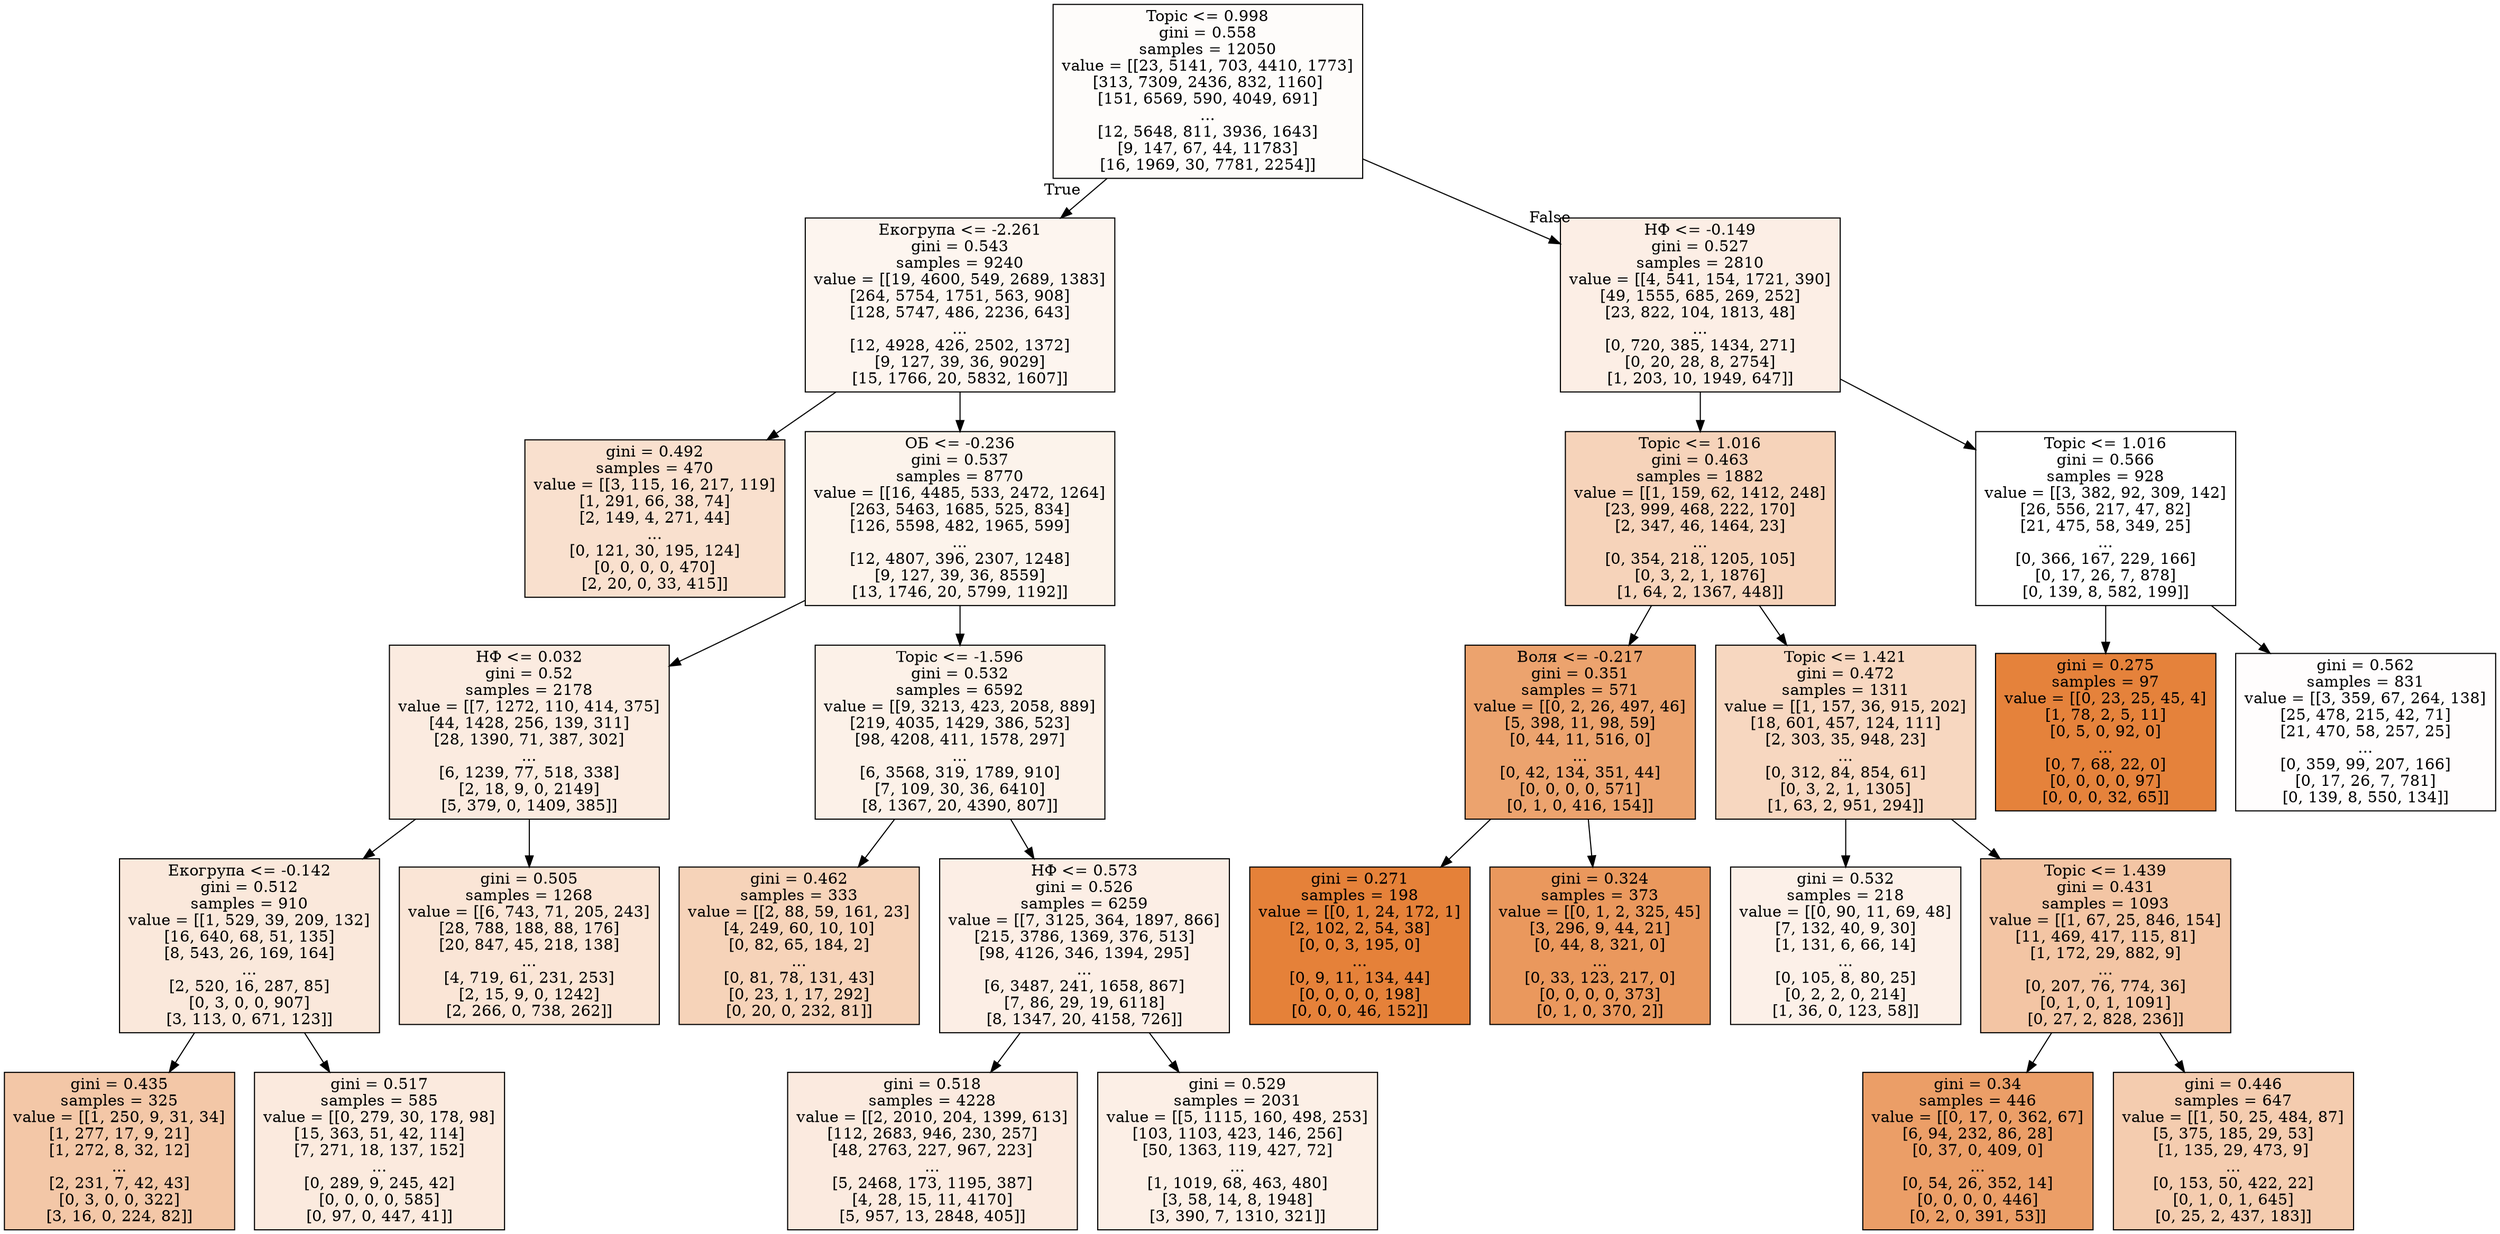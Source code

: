 digraph Tree {
node [shape=box, style="filled", color="black"] ;
0 [label="Topic <= 0.998\ngini = 0.558\nsamples = 12050\nvalue = [[23, 5141, 703, 4410, 1773]\n[313, 7309, 2436, 832, 1160]\n[151, 6569, 590, 4049, 691]\n...\n[12, 5648, 811, 3936, 1643]\n[9, 147, 67, 44, 11783]\n[16, 1969, 30, 7781, 2254]]", fillcolor="#fefcfa"] ;
1 [label="Екогрупа <= -2.261\ngini = 0.543\nsamples = 9240\nvalue = [[19, 4600, 549, 2689, 1383]\n[264, 5754, 1751, 563, 908]\n[128, 5747, 486, 2236, 643]\n...\n[12, 4928, 426, 2502, 1372]\n[9, 127, 39, 36, 9029]\n[15, 1766, 20, 5832, 1607]]", fillcolor="#fdf5ef"] ;
0 -> 1 [labeldistance=2.5, labelangle=45, headlabel="True"] ;
5 [label="gini = 0.492\nsamples = 470\nvalue = [[3, 115, 16, 217, 119]\n[1, 291, 66, 38, 74]\n[2, 149, 4, 271, 44]\n...\n[0, 121, 30, 195, 124]\n[0, 0, 0, 0, 470]\n[2, 20, 0, 33, 415]]", fillcolor="#f9e0ce"] ;
1 -> 5 ;
6 [label="ОБ <= -0.236\ngini = 0.537\nsamples = 8770\nvalue = [[16, 4485, 533, 2472, 1264]\n[263, 5463, 1685, 525, 834]\n[126, 5598, 482, 1965, 599]\n...\n[12, 4807, 396, 2307, 1248]\n[9, 127, 39, 36, 8559]\n[13, 1746, 20, 5799, 1192]]", fillcolor="#fcf3eb"] ;
1 -> 6 ;
7 [label="НФ <= 0.032\ngini = 0.52\nsamples = 2178\nvalue = [[7, 1272, 110, 414, 375]\n[44, 1428, 256, 139, 311]\n[28, 1390, 71, 387, 302]\n...\n[6, 1239, 77, 518, 338]\n[2, 18, 9, 0, 2149]\n[5, 379, 0, 1409, 385]]", fillcolor="#fbebe0"] ;
6 -> 7 ;
21 [label="Екогрупа <= -0.142\ngini = 0.512\nsamples = 910\nvalue = [[1, 529, 39, 209, 132]\n[16, 640, 68, 51, 135]\n[8, 543, 26, 169, 164]\n...\n[2, 520, 16, 287, 85]\n[0, 3, 0, 0, 907]\n[3, 113, 0, 671, 123]]", fillcolor="#fae8db"] ;
7 -> 21 ;
25 [label="gini = 0.435\nsamples = 325\nvalue = [[1, 250, 9, 31, 34]\n[1, 277, 17, 9, 21]\n[1, 272, 8, 32, 12]\n...\n[2, 231, 7, 42, 43]\n[0, 3, 0, 0, 322]\n[3, 16, 0, 224, 82]]", fillcolor="#f3c7a7"] ;
21 -> 25 ;
26 [label="gini = 0.517\nsamples = 585\nvalue = [[0, 279, 30, 178, 98]\n[15, 363, 51, 42, 114]\n[7, 271, 18, 137, 152]\n...\n[0, 289, 9, 245, 42]\n[0, 0, 0, 0, 585]\n[0, 97, 0, 447, 41]]", fillcolor="#fbeade"] ;
21 -> 26 ;
22 [label="gini = 0.505\nsamples = 1268\nvalue = [[6, 743, 71, 205, 243]\n[28, 788, 188, 88, 176]\n[20, 847, 45, 218, 138]\n...\n[4, 719, 61, 231, 253]\n[2, 15, 9, 0, 1242]\n[2, 266, 0, 738, 262]]", fillcolor="#fae5d6"] ;
7 -> 22 ;
8 [label="Topic <= -1.596\ngini = 0.532\nsamples = 6592\nvalue = [[9, 3213, 423, 2058, 889]\n[219, 4035, 1429, 386, 523]\n[98, 4208, 411, 1578, 297]\n...\n[6, 3568, 319, 1789, 910]\n[7, 109, 30, 36, 6410]\n[8, 1367, 20, 4390, 807]]", fillcolor="#fcf1e8"] ;
6 -> 8 ;
9 [label="gini = 0.462\nsamples = 333\nvalue = [[2, 88, 59, 161, 23]\n[4, 249, 60, 10, 10]\n[0, 82, 65, 184, 2]\n...\n[0, 81, 78, 131, 43]\n[0, 23, 1, 17, 292]\n[0, 20, 0, 232, 81]]", fillcolor="#f6d3b9"] ;
8 -> 9 ;
10 [label="НФ <= 0.573\ngini = 0.526\nsamples = 6259\nvalue = [[7, 3125, 364, 1897, 866]\n[215, 3786, 1369, 376, 513]\n[98, 4126, 346, 1394, 295]\n...\n[6, 3487, 241, 1658, 867]\n[7, 86, 29, 19, 6118]\n[8, 1347, 20, 4158, 726]]", fillcolor="#fceee5"] ;
8 -> 10 ;
15 [label="gini = 0.518\nsamples = 4228\nvalue = [[2, 2010, 204, 1399, 613]\n[112, 2683, 946, 230, 257]\n[48, 2763, 227, 967, 223]\n...\n[5, 2468, 173, 1195, 387]\n[4, 28, 15, 11, 4170]\n[5, 957, 13, 2848, 405]]", fillcolor="#fbeadf"] ;
10 -> 15 ;
16 [label="gini = 0.529\nsamples = 2031\nvalue = [[5, 1115, 160, 498, 253]\n[103, 1103, 423, 146, 256]\n[50, 1363, 119, 427, 72]\n...\n[1, 1019, 68, 463, 480]\n[3, 58, 14, 8, 1948]\n[3, 390, 7, 1310, 321]]", fillcolor="#fcefe6"] ;
10 -> 16 ;
2 [label="НФ <= -0.149\ngini = 0.527\nsamples = 2810\nvalue = [[4, 541, 154, 1721, 390]\n[49, 1555, 685, 269, 252]\n[23, 822, 104, 1813, 48]\n...\n[0, 720, 385, 1434, 271]\n[0, 20, 28, 8, 2754]\n[1, 203, 10, 1949, 647]]", fillcolor="#fceee5"] ;
0 -> 2 [labeldistance=2.5, labelangle=-45, headlabel="False"] ;
3 [label="Topic <= 1.016\ngini = 0.463\nsamples = 1882\nvalue = [[1, 159, 62, 1412, 248]\n[23, 999, 468, 222, 170]\n[2, 347, 46, 1464, 23]\n...\n[0, 354, 218, 1205, 105]\n[0, 3, 2, 1, 1876]\n[1, 64, 2, 1367, 448]]", fillcolor="#f6d3ba"] ;
2 -> 3 ;
11 [label="Воля <= -0.217\ngini = 0.351\nsamples = 571\nvalue = [[0, 2, 26, 497, 46]\n[5, 398, 11, 98, 59]\n[0, 44, 11, 516, 0]\n...\n[0, 42, 134, 351, 44]\n[0, 0, 0, 0, 571]\n[0, 1, 0, 416, 154]]", fillcolor="#eca36e"] ;
3 -> 11 ;
23 [label="gini = 0.271\nsamples = 198\nvalue = [[0, 1, 24, 172, 1]\n[2, 102, 2, 54, 38]\n[0, 0, 3, 195, 0]\n...\n[0, 9, 11, 134, 44]\n[0, 0, 0, 0, 198]\n[0, 0, 0, 46, 152]]", fillcolor="#e58139"] ;
11 -> 23 ;
24 [label="gini = 0.324\nsamples = 373\nvalue = [[0, 1, 2, 325, 45]\n[3, 296, 9, 44, 21]\n[0, 44, 8, 321, 0]\n...\n[0, 33, 123, 217, 0]\n[0, 0, 0, 0, 373]\n[0, 1, 0, 370, 2]]", fillcolor="#ea985d"] ;
11 -> 24 ;
12 [label="Topic <= 1.421\ngini = 0.472\nsamples = 1311\nvalue = [[1, 157, 36, 915, 202]\n[18, 601, 457, 124, 111]\n[2, 303, 35, 948, 23]\n...\n[0, 312, 84, 854, 61]\n[0, 3, 2, 1, 1305]\n[1, 63, 2, 951, 294]]", fillcolor="#f7d7c0"] ;
3 -> 12 ;
13 [label="gini = 0.532\nsamples = 218\nvalue = [[0, 90, 11, 69, 48]\n[7, 132, 40, 9, 30]\n[1, 131, 6, 66, 14]\n...\n[0, 105, 8, 80, 25]\n[0, 2, 2, 0, 214]\n[1, 36, 0, 123, 58]]", fillcolor="#fcf0e8"] ;
12 -> 13 ;
14 [label="Topic <= 1.439\ngini = 0.431\nsamples = 1093\nvalue = [[1, 67, 25, 846, 154]\n[11, 469, 417, 115, 81]\n[1, 172, 29, 882, 9]\n...\n[0, 207, 76, 774, 36]\n[0, 1, 0, 1, 1091]\n[0, 27, 2, 828, 236]]", fillcolor="#f3c5a4"] ;
12 -> 14 ;
19 [label="gini = 0.34\nsamples = 446\nvalue = [[0, 17, 0, 362, 67]\n[6, 94, 232, 86, 28]\n[0, 37, 0, 409, 0]\n...\n[0, 54, 26, 352, 14]\n[0, 0, 0, 0, 446]\n[0, 2, 0, 391, 53]]", fillcolor="#eb9e67"] ;
14 -> 19 ;
20 [label="gini = 0.446\nsamples = 647\nvalue = [[1, 50, 25, 484, 87]\n[5, 375, 185, 29, 53]\n[1, 135, 29, 473, 9]\n...\n[0, 153, 50, 422, 22]\n[0, 1, 0, 1, 645]\n[0, 25, 2, 437, 183]]", fillcolor="#f4ccaf"] ;
14 -> 20 ;
4 [label="Topic <= 1.016\ngini = 0.566\nsamples = 928\nvalue = [[3, 382, 92, 309, 142]\n[26, 556, 217, 47, 82]\n[21, 475, 58, 349, 25]\n...\n[0, 366, 167, 229, 166]\n[0, 17, 26, 7, 878]\n[0, 139, 8, 582, 199]]", fillcolor="#ffffff"] ;
2 -> 4 ;
17 [label="gini = 0.275\nsamples = 97\nvalue = [[0, 23, 25, 45, 4]\n[1, 78, 2, 5, 11]\n[0, 5, 0, 92, 0]\n...\n[0, 7, 68, 22, 0]\n[0, 0, 0, 0, 97]\n[0, 0, 0, 32, 65]]", fillcolor="#e5823b"] ;
4 -> 17 ;
18 [label="gini = 0.562\nsamples = 831\nvalue = [[3, 359, 67, 264, 138]\n[25, 478, 215, 42, 71]\n[21, 470, 58, 257, 25]\n...\n[0, 359, 99, 207, 166]\n[0, 17, 26, 7, 781]\n[0, 139, 8, 550, 134]]", fillcolor="#fffdfd"] ;
4 -> 18 ;
}